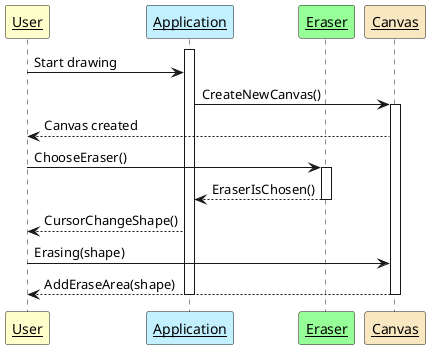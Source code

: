 @startuml
skinparam app 30
skinparam c 15
skinparam f 10
skinparam sequenceParticipant underline

participant User #Business
participant Application #Application
participant Eraser #Physical
participant Canvas #Strategy

activate Application
User -> Application: Start drawing

Application -> Canvas: CreateNewCanvas()

activate Canvas
Canvas --> User: Canvas created

User -> Eraser: ChooseEraser()
activate Eraser
Eraser --> Application: EraserIsChosen()
deactivate Eraser
Application --> User : CursorChangeShape()

User -> Canvas: Erasing(shape)
Canvas --> User: AddEraseArea(shape)

deactivate Canvas
deactivate Application

@enduml
